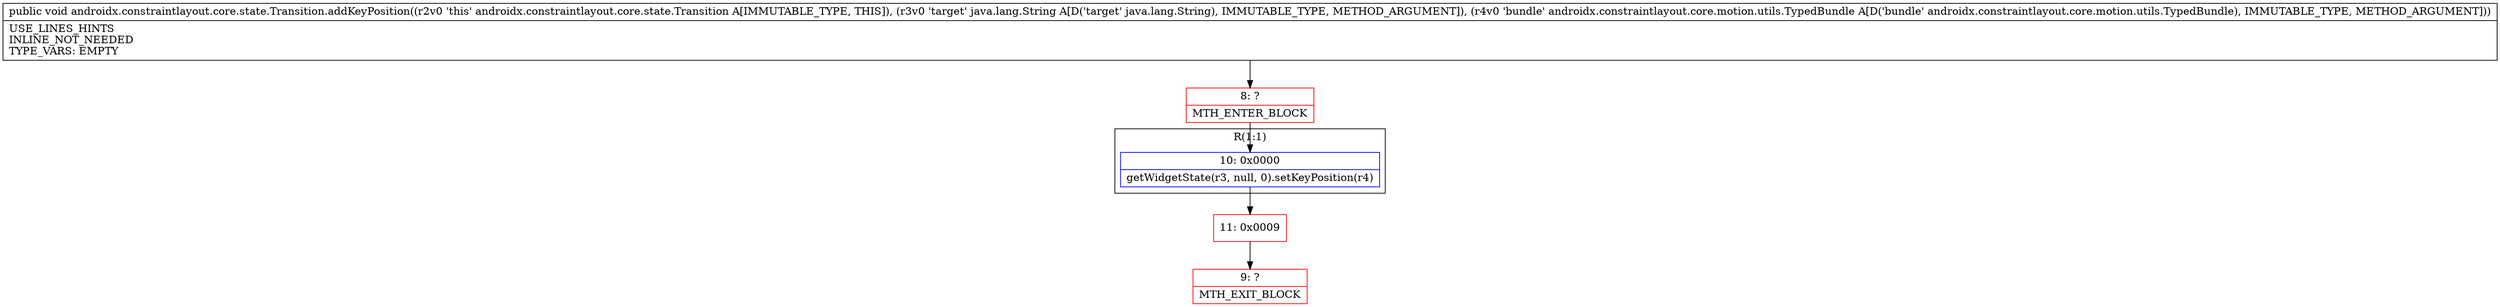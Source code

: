 digraph "CFG forandroidx.constraintlayout.core.state.Transition.addKeyPosition(Ljava\/lang\/String;Landroidx\/constraintlayout\/core\/motion\/utils\/TypedBundle;)V" {
subgraph cluster_Region_563210256 {
label = "R(1:1)";
node [shape=record,color=blue];
Node_10 [shape=record,label="{10\:\ 0x0000|getWidgetState(r3, null, 0).setKeyPosition(r4)\l}"];
}
Node_8 [shape=record,color=red,label="{8\:\ ?|MTH_ENTER_BLOCK\l}"];
Node_11 [shape=record,color=red,label="{11\:\ 0x0009}"];
Node_9 [shape=record,color=red,label="{9\:\ ?|MTH_EXIT_BLOCK\l}"];
MethodNode[shape=record,label="{public void androidx.constraintlayout.core.state.Transition.addKeyPosition((r2v0 'this' androidx.constraintlayout.core.state.Transition A[IMMUTABLE_TYPE, THIS]), (r3v0 'target' java.lang.String A[D('target' java.lang.String), IMMUTABLE_TYPE, METHOD_ARGUMENT]), (r4v0 'bundle' androidx.constraintlayout.core.motion.utils.TypedBundle A[D('bundle' androidx.constraintlayout.core.motion.utils.TypedBundle), IMMUTABLE_TYPE, METHOD_ARGUMENT]))  | USE_LINES_HINTS\lINLINE_NOT_NEEDED\lTYPE_VARS: EMPTY\l}"];
MethodNode -> Node_8;Node_10 -> Node_11;
Node_8 -> Node_10;
Node_11 -> Node_9;
}

